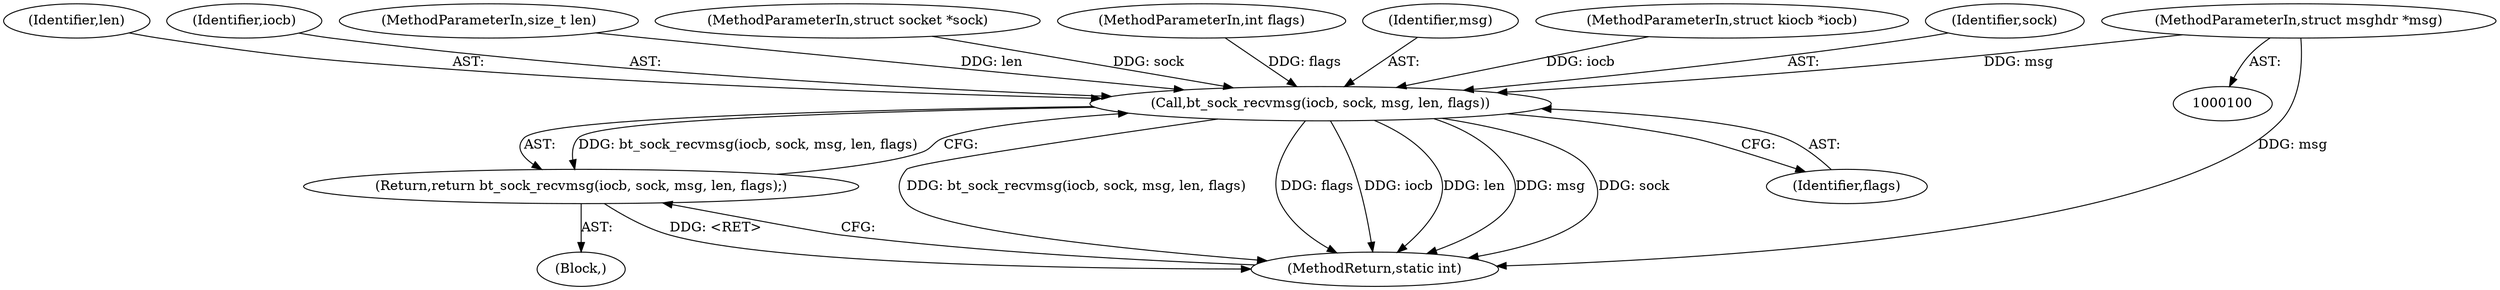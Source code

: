 digraph "0_linux_c8c499175f7d295ef867335bceb9a76a2c3cdc38@pointer" {
"1000103" [label="(MethodParameterIn,struct msghdr *msg)"];
"1000159" [label="(Call,bt_sock_recvmsg(iocb, sock, msg, len, flags))"];
"1000158" [label="(Return,return bt_sock_recvmsg(iocb, sock, msg, len, flags);)"];
"1000163" [label="(Identifier,len)"];
"1000160" [label="(Identifier,iocb)"];
"1000104" [label="(MethodParameterIn,size_t len)"];
"1000102" [label="(MethodParameterIn,struct socket *sock)"];
"1000106" [label="(Block,)"];
"1000103" [label="(MethodParameterIn,struct msghdr *msg)"];
"1000165" [label="(MethodReturn,static int)"];
"1000164" [label="(Identifier,flags)"];
"1000105" [label="(MethodParameterIn,int flags)"];
"1000162" [label="(Identifier,msg)"];
"1000159" [label="(Call,bt_sock_recvmsg(iocb, sock, msg, len, flags))"];
"1000101" [label="(MethodParameterIn,struct kiocb *iocb)"];
"1000161" [label="(Identifier,sock)"];
"1000158" [label="(Return,return bt_sock_recvmsg(iocb, sock, msg, len, flags);)"];
"1000103" -> "1000100"  [label="AST: "];
"1000103" -> "1000165"  [label="DDG: msg"];
"1000103" -> "1000159"  [label="DDG: msg"];
"1000159" -> "1000158"  [label="AST: "];
"1000159" -> "1000164"  [label="CFG: "];
"1000160" -> "1000159"  [label="AST: "];
"1000161" -> "1000159"  [label="AST: "];
"1000162" -> "1000159"  [label="AST: "];
"1000163" -> "1000159"  [label="AST: "];
"1000164" -> "1000159"  [label="AST: "];
"1000158" -> "1000159"  [label="CFG: "];
"1000159" -> "1000165"  [label="DDG: bt_sock_recvmsg(iocb, sock, msg, len, flags)"];
"1000159" -> "1000165"  [label="DDG: flags"];
"1000159" -> "1000165"  [label="DDG: iocb"];
"1000159" -> "1000165"  [label="DDG: len"];
"1000159" -> "1000165"  [label="DDG: msg"];
"1000159" -> "1000165"  [label="DDG: sock"];
"1000159" -> "1000158"  [label="DDG: bt_sock_recvmsg(iocb, sock, msg, len, flags)"];
"1000101" -> "1000159"  [label="DDG: iocb"];
"1000102" -> "1000159"  [label="DDG: sock"];
"1000104" -> "1000159"  [label="DDG: len"];
"1000105" -> "1000159"  [label="DDG: flags"];
"1000158" -> "1000106"  [label="AST: "];
"1000165" -> "1000158"  [label="CFG: "];
"1000158" -> "1000165"  [label="DDG: <RET>"];
}
